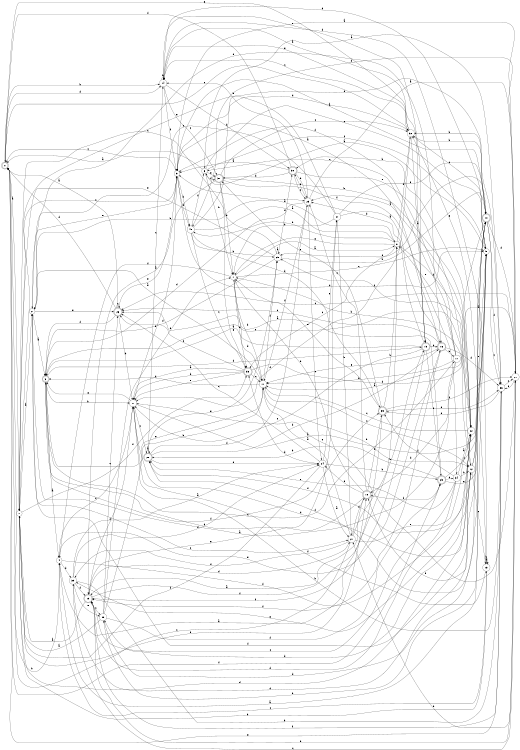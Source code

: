 digraph n33_5 {
__start0 [label="" shape="none"];

rankdir=LR;
size="8,5";

s0 [style="rounded,filled", color="black", fillcolor="white" shape="doublecircle", label="0"];
s1 [style="filled", color="black", fillcolor="white" shape="circle", label="1"];
s2 [style="filled", color="black", fillcolor="white" shape="circle", label="2"];
s3 [style="rounded,filled", color="black", fillcolor="white" shape="doublecircle", label="3"];
s4 [style="filled", color="black", fillcolor="white" shape="circle", label="4"];
s5 [style="filled", color="black", fillcolor="white" shape="circle", label="5"];
s6 [style="filled", color="black", fillcolor="white" shape="circle", label="6"];
s7 [style="filled", color="black", fillcolor="white" shape="circle", label="7"];
s8 [style="filled", color="black", fillcolor="white" shape="circle", label="8"];
s9 [style="filled", color="black", fillcolor="white" shape="circle", label="9"];
s10 [style="rounded,filled", color="black", fillcolor="white" shape="doublecircle", label="10"];
s11 [style="filled", color="black", fillcolor="white" shape="circle", label="11"];
s12 [style="filled", color="black", fillcolor="white" shape="circle", label="12"];
s13 [style="filled", color="black", fillcolor="white" shape="circle", label="13"];
s14 [style="filled", color="black", fillcolor="white" shape="circle", label="14"];
s15 [style="rounded,filled", color="black", fillcolor="white" shape="doublecircle", label="15"];
s16 [style="rounded,filled", color="black", fillcolor="white" shape="doublecircle", label="16"];
s17 [style="filled", color="black", fillcolor="white" shape="circle", label="17"];
s18 [style="rounded,filled", color="black", fillcolor="white" shape="doublecircle", label="18"];
s19 [style="rounded,filled", color="black", fillcolor="white" shape="doublecircle", label="19"];
s20 [style="filled", color="black", fillcolor="white" shape="circle", label="20"];
s21 [style="filled", color="black", fillcolor="white" shape="circle", label="21"];
s22 [style="filled", color="black", fillcolor="white" shape="circle", label="22"];
s23 [style="filled", color="black", fillcolor="white" shape="circle", label="23"];
s24 [style="filled", color="black", fillcolor="white" shape="circle", label="24"];
s25 [style="rounded,filled", color="black", fillcolor="white" shape="doublecircle", label="25"];
s26 [style="rounded,filled", color="black", fillcolor="white" shape="doublecircle", label="26"];
s27 [style="filled", color="black", fillcolor="white" shape="circle", label="27"];
s28 [style="rounded,filled", color="black", fillcolor="white" shape="doublecircle", label="28"];
s29 [style="filled", color="black", fillcolor="white" shape="circle", label="29"];
s30 [style="rounded,filled", color="black", fillcolor="white" shape="doublecircle", label="30"];
s31 [style="rounded,filled", color="black", fillcolor="white" shape="doublecircle", label="31"];
s32 [style="filled", color="black", fillcolor="white" shape="circle", label="32"];
s33 [style="rounded,filled", color="black", fillcolor="white" shape="doublecircle", label="33"];
s34 [style="filled", color="black", fillcolor="white" shape="circle", label="34"];
s35 [style="rounded,filled", color="black", fillcolor="white" shape="doublecircle", label="35"];
s36 [style="filled", color="black", fillcolor="white" shape="circle", label="36"];
s37 [style="filled", color="black", fillcolor="white" shape="circle", label="37"];
s38 [style="filled", color="black", fillcolor="white" shape="circle", label="38"];
s39 [style="filled", color="black", fillcolor="white" shape="circle", label="39"];
s40 [style="filled", color="black", fillcolor="white" shape="circle", label="40"];
s0 -> s1 [label="a"];
s0 -> s14 [label="b"];
s0 -> s32 [label="c"];
s0 -> s14 [label="d"];
s0 -> s32 [label="e"];
s0 -> s25 [label="f"];
s1 -> s2 [label="a"];
s1 -> s13 [label="b"];
s1 -> s9 [label="c"];
s1 -> s22 [label="d"];
s1 -> s18 [label="e"];
s1 -> s33 [label="f"];
s2 -> s3 [label="a"];
s2 -> s23 [label="b"];
s2 -> s21 [label="c"];
s2 -> s16 [label="d"];
s2 -> s26 [label="e"];
s2 -> s12 [label="f"];
s3 -> s4 [label="a"];
s3 -> s27 [label="b"];
s3 -> s17 [label="c"];
s3 -> s15 [label="d"];
s3 -> s22 [label="e"];
s3 -> s35 [label="f"];
s4 -> s5 [label="a"];
s4 -> s0 [label="b"];
s4 -> s27 [label="c"];
s4 -> s39 [label="d"];
s4 -> s16 [label="e"];
s4 -> s22 [label="f"];
s5 -> s6 [label="a"];
s5 -> s38 [label="b"];
s5 -> s32 [label="c"];
s5 -> s14 [label="d"];
s5 -> s18 [label="e"];
s5 -> s28 [label="f"];
s6 -> s0 [label="a"];
s6 -> s7 [label="b"];
s6 -> s5 [label="c"];
s6 -> s31 [label="d"];
s6 -> s31 [label="e"];
s6 -> s5 [label="f"];
s7 -> s8 [label="a"];
s7 -> s11 [label="b"];
s7 -> s5 [label="c"];
s7 -> s11 [label="d"];
s7 -> s33 [label="e"];
s7 -> s4 [label="f"];
s8 -> s9 [label="a"];
s8 -> s40 [label="b"];
s8 -> s33 [label="c"];
s8 -> s32 [label="d"];
s8 -> s7 [label="e"];
s8 -> s22 [label="f"];
s9 -> s10 [label="a"];
s9 -> s40 [label="b"];
s9 -> s0 [label="c"];
s9 -> s5 [label="d"];
s9 -> s2 [label="e"];
s9 -> s40 [label="f"];
s10 -> s11 [label="a"];
s10 -> s32 [label="b"];
s10 -> s36 [label="c"];
s10 -> s20 [label="d"];
s10 -> s29 [label="e"];
s10 -> s36 [label="f"];
s11 -> s2 [label="a"];
s11 -> s12 [label="b"];
s11 -> s12 [label="c"];
s11 -> s3 [label="d"];
s11 -> s3 [label="e"];
s11 -> s29 [label="f"];
s12 -> s10 [label="a"];
s12 -> s7 [label="b"];
s12 -> s13 [label="c"];
s12 -> s39 [label="d"];
s12 -> s5 [label="e"];
s12 -> s28 [label="f"];
s13 -> s13 [label="a"];
s13 -> s13 [label="b"];
s13 -> s4 [label="c"];
s13 -> s14 [label="d"];
s13 -> s32 [label="e"];
s13 -> s27 [label="f"];
s14 -> s15 [label="a"];
s14 -> s14 [label="b"];
s14 -> s31 [label="c"];
s14 -> s30 [label="d"];
s14 -> s15 [label="e"];
s14 -> s9 [label="f"];
s15 -> s3 [label="a"];
s15 -> s16 [label="b"];
s15 -> s27 [label="c"];
s15 -> s23 [label="d"];
s15 -> s25 [label="e"];
s15 -> s19 [label="f"];
s16 -> s9 [label="a"];
s16 -> s17 [label="b"];
s16 -> s26 [label="c"];
s16 -> s36 [label="d"];
s16 -> s11 [label="e"];
s16 -> s19 [label="f"];
s17 -> s2 [label="a"];
s17 -> s11 [label="b"];
s17 -> s6 [label="c"];
s17 -> s18 [label="d"];
s17 -> s8 [label="e"];
s17 -> s9 [label="f"];
s18 -> s19 [label="a"];
s18 -> s7 [label="b"];
s18 -> s23 [label="c"];
s18 -> s3 [label="d"];
s18 -> s24 [label="e"];
s18 -> s35 [label="f"];
s19 -> s1 [label="a"];
s19 -> s20 [label="b"];
s19 -> s38 [label="c"];
s19 -> s21 [label="d"];
s19 -> s37 [label="e"];
s19 -> s8 [label="f"];
s20 -> s9 [label="a"];
s20 -> s21 [label="b"];
s20 -> s26 [label="c"];
s20 -> s40 [label="d"];
s20 -> s27 [label="e"];
s20 -> s36 [label="f"];
s21 -> s11 [label="a"];
s21 -> s15 [label="b"];
s21 -> s0 [label="c"];
s21 -> s18 [label="d"];
s21 -> s22 [label="e"];
s21 -> s39 [label="f"];
s22 -> s23 [label="a"];
s22 -> s30 [label="b"];
s22 -> s11 [label="c"];
s22 -> s38 [label="d"];
s22 -> s39 [label="e"];
s22 -> s29 [label="f"];
s23 -> s20 [label="a"];
s23 -> s14 [label="b"];
s23 -> s24 [label="c"];
s23 -> s3 [label="d"];
s23 -> s30 [label="e"];
s23 -> s11 [label="f"];
s24 -> s21 [label="a"];
s24 -> s25 [label="b"];
s24 -> s26 [label="c"];
s24 -> s33 [label="d"];
s24 -> s37 [label="e"];
s24 -> s1 [label="f"];
s25 -> s26 [label="a"];
s25 -> s28 [label="b"];
s25 -> s10 [label="c"];
s25 -> s34 [label="d"];
s25 -> s5 [label="e"];
s25 -> s18 [label="f"];
s26 -> s0 [label="a"];
s26 -> s27 [label="b"];
s26 -> s26 [label="c"];
s26 -> s0 [label="d"];
s26 -> s9 [label="e"];
s26 -> s3 [label="f"];
s27 -> s10 [label="a"];
s27 -> s9 [label="b"];
s27 -> s28 [label="c"];
s27 -> s12 [label="d"];
s27 -> s3 [label="e"];
s27 -> s19 [label="f"];
s28 -> s28 [label="a"];
s28 -> s16 [label="b"];
s28 -> s14 [label="c"];
s28 -> s24 [label="d"];
s28 -> s29 [label="e"];
s28 -> s23 [label="f"];
s29 -> s29 [label="a"];
s29 -> s10 [label="b"];
s29 -> s1 [label="c"];
s29 -> s3 [label="d"];
s29 -> s1 [label="e"];
s29 -> s30 [label="f"];
s30 -> s9 [label="a"];
s30 -> s23 [label="b"];
s30 -> s23 [label="c"];
s30 -> s31 [label="d"];
s30 -> s12 [label="e"];
s30 -> s0 [label="f"];
s31 -> s19 [label="a"];
s31 -> s22 [label="b"];
s31 -> s32 [label="c"];
s31 -> s7 [label="d"];
s31 -> s33 [label="e"];
s31 -> s34 [label="f"];
s32 -> s15 [label="a"];
s32 -> s10 [label="b"];
s32 -> s14 [label="c"];
s32 -> s9 [label="d"];
s32 -> s14 [label="e"];
s32 -> s27 [label="f"];
s33 -> s27 [label="a"];
s33 -> s27 [label="b"];
s33 -> s11 [label="c"];
s33 -> s20 [label="d"];
s33 -> s27 [label="e"];
s33 -> s26 [label="f"];
s34 -> s22 [label="a"];
s34 -> s12 [label="b"];
s34 -> s19 [label="c"];
s34 -> s19 [label="d"];
s34 -> s28 [label="e"];
s34 -> s35 [label="f"];
s35 -> s4 [label="a"];
s35 -> s8 [label="b"];
s35 -> s31 [label="c"];
s35 -> s36 [label="d"];
s35 -> s7 [label="e"];
s35 -> s20 [label="f"];
s36 -> s6 [label="a"];
s36 -> s27 [label="b"];
s36 -> s20 [label="c"];
s36 -> s35 [label="d"];
s36 -> s0 [label="e"];
s36 -> s19 [label="f"];
s37 -> s16 [label="a"];
s37 -> s21 [label="b"];
s37 -> s2 [label="c"];
s37 -> s7 [label="d"];
s37 -> s1 [label="e"];
s37 -> s10 [label="f"];
s38 -> s1 [label="a"];
s38 -> s11 [label="b"];
s38 -> s26 [label="c"];
s38 -> s10 [label="d"];
s38 -> s7 [label="e"];
s38 -> s25 [label="f"];
s39 -> s24 [label="a"];
s39 -> s36 [label="b"];
s39 -> s20 [label="c"];
s39 -> s24 [label="d"];
s39 -> s38 [label="e"];
s39 -> s19 [label="f"];
s40 -> s8 [label="a"];
s40 -> s29 [label="b"];
s40 -> s33 [label="c"];
s40 -> s35 [label="d"];
s40 -> s36 [label="e"];
s40 -> s6 [label="f"];

}